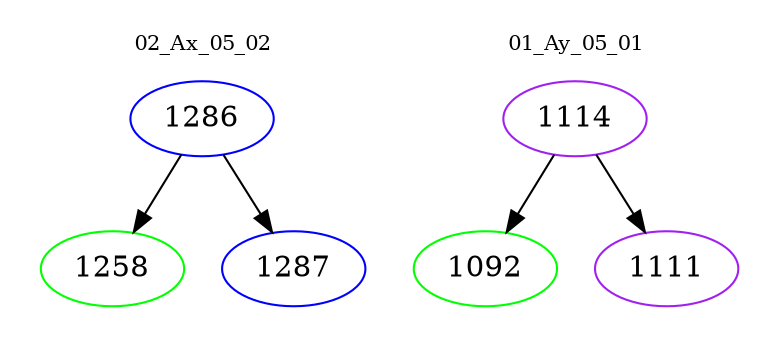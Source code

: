 digraph{
subgraph cluster_0 {
color = white
label = "02_Ax_05_02";
fontsize=10;
T0_1286 [label="1286", color="blue"]
T0_1286 -> T0_1258 [color="black"]
T0_1258 [label="1258", color="green"]
T0_1286 -> T0_1287 [color="black"]
T0_1287 [label="1287", color="blue"]
}
subgraph cluster_1 {
color = white
label = "01_Ay_05_01";
fontsize=10;
T1_1114 [label="1114", color="purple"]
T1_1114 -> T1_1092 [color="black"]
T1_1092 [label="1092", color="green"]
T1_1114 -> T1_1111 [color="black"]
T1_1111 [label="1111", color="purple"]
}
}
